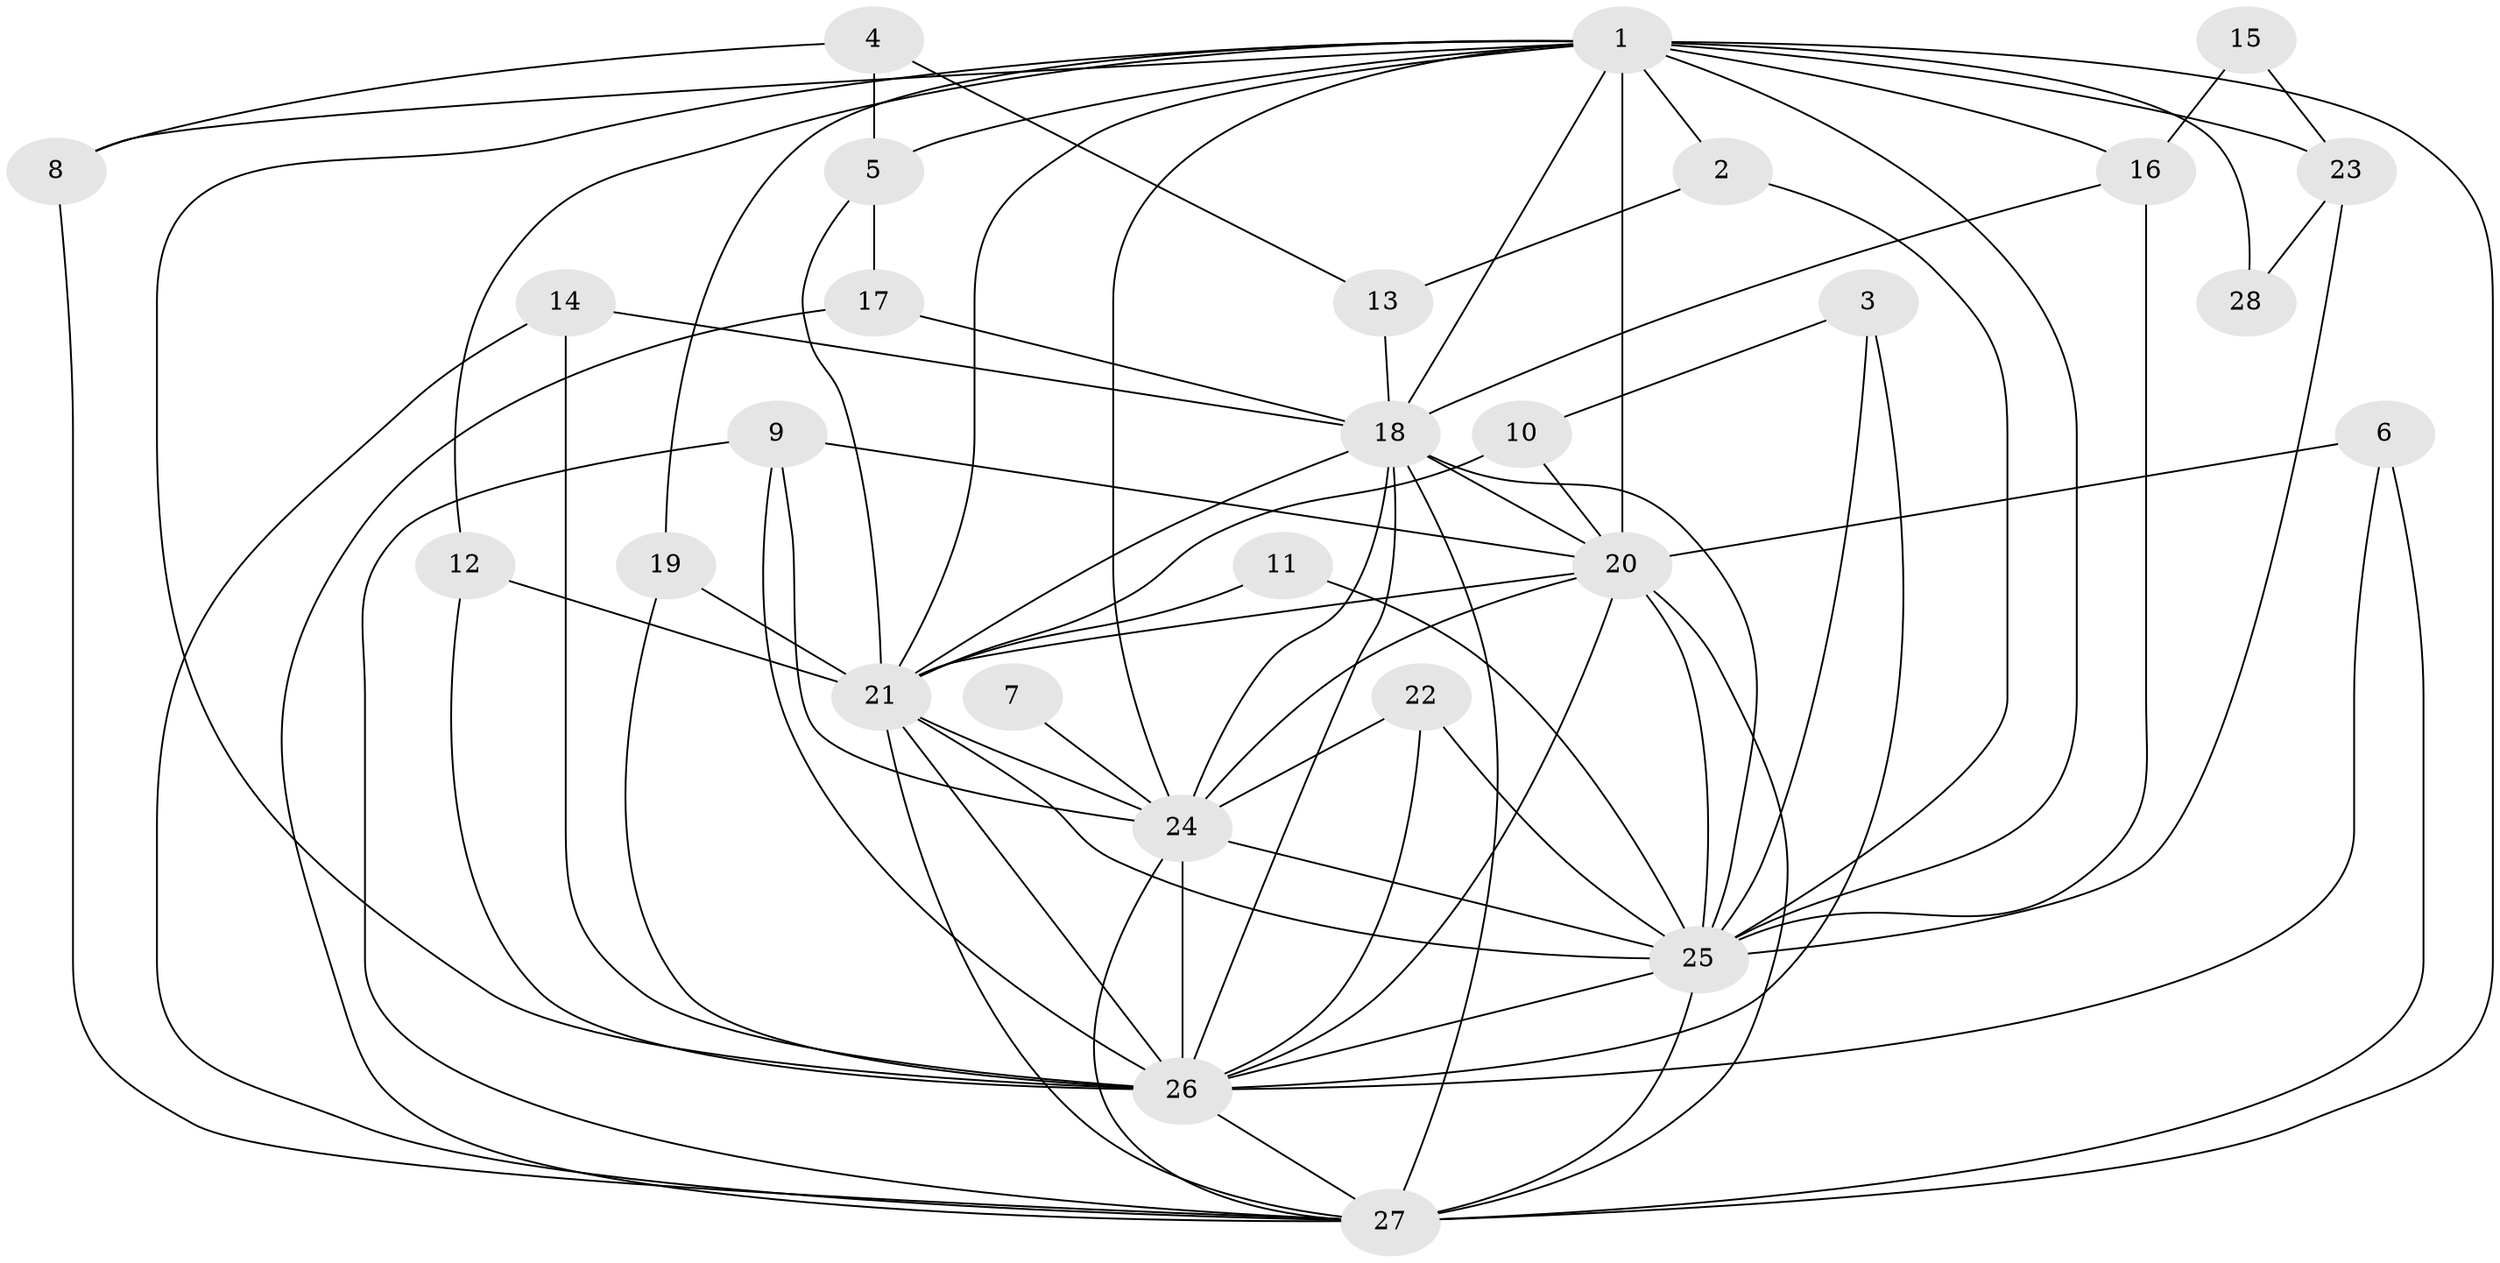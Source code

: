 // original degree distribution, {12: 0.03571428571428571, 13: 0.017857142857142856, 16: 0.017857142857142856, 15: 0.03571428571428571, 14: 0.017857142857142856, 20: 0.017857142857142856, 19: 0.03571428571428571, 3: 0.16071428571428573, 5: 0.03571428571428571, 4: 0.10714285714285714, 2: 0.5178571428571429}
// Generated by graph-tools (version 1.1) at 2025/01/03/09/25 03:01:27]
// undirected, 28 vertices, 78 edges
graph export_dot {
graph [start="1"]
  node [color=gray90,style=filled];
  1;
  2;
  3;
  4;
  5;
  6;
  7;
  8;
  9;
  10;
  11;
  12;
  13;
  14;
  15;
  16;
  17;
  18;
  19;
  20;
  21;
  22;
  23;
  24;
  25;
  26;
  27;
  28;
  1 -- 2 [weight=1.0];
  1 -- 5 [weight=1.0];
  1 -- 8 [weight=2.0];
  1 -- 12 [weight=1.0];
  1 -- 16 [weight=1.0];
  1 -- 18 [weight=2.0];
  1 -- 19 [weight=1.0];
  1 -- 20 [weight=6.0];
  1 -- 21 [weight=2.0];
  1 -- 23 [weight=2.0];
  1 -- 24 [weight=3.0];
  1 -- 25 [weight=2.0];
  1 -- 26 [weight=3.0];
  1 -- 27 [weight=2.0];
  1 -- 28 [weight=2.0];
  2 -- 13 [weight=1.0];
  2 -- 25 [weight=1.0];
  3 -- 10 [weight=1.0];
  3 -- 25 [weight=1.0];
  3 -- 26 [weight=1.0];
  4 -- 5 [weight=1.0];
  4 -- 8 [weight=1.0];
  4 -- 13 [weight=1.0];
  5 -- 17 [weight=1.0];
  5 -- 21 [weight=1.0];
  6 -- 20 [weight=1.0];
  6 -- 26 [weight=1.0];
  6 -- 27 [weight=1.0];
  7 -- 24 [weight=1.0];
  8 -- 27 [weight=1.0];
  9 -- 20 [weight=1.0];
  9 -- 24 [weight=1.0];
  9 -- 26 [weight=1.0];
  9 -- 27 [weight=1.0];
  10 -- 20 [weight=1.0];
  10 -- 21 [weight=1.0];
  11 -- 21 [weight=1.0];
  11 -- 25 [weight=1.0];
  12 -- 21 [weight=1.0];
  12 -- 26 [weight=2.0];
  13 -- 18 [weight=1.0];
  14 -- 18 [weight=1.0];
  14 -- 26 [weight=1.0];
  14 -- 27 [weight=1.0];
  15 -- 16 [weight=1.0];
  15 -- 23 [weight=1.0];
  16 -- 18 [weight=1.0];
  16 -- 25 [weight=1.0];
  17 -- 18 [weight=1.0];
  17 -- 27 [weight=1.0];
  18 -- 20 [weight=2.0];
  18 -- 21 [weight=1.0];
  18 -- 24 [weight=2.0];
  18 -- 25 [weight=2.0];
  18 -- 26 [weight=1.0];
  18 -- 27 [weight=1.0];
  19 -- 21 [weight=1.0];
  19 -- 26 [weight=1.0];
  20 -- 21 [weight=3.0];
  20 -- 24 [weight=2.0];
  20 -- 25 [weight=2.0];
  20 -- 26 [weight=2.0];
  20 -- 27 [weight=2.0];
  21 -- 24 [weight=1.0];
  21 -- 25 [weight=2.0];
  21 -- 26 [weight=1.0];
  21 -- 27 [weight=1.0];
  22 -- 24 [weight=1.0];
  22 -- 25 [weight=2.0];
  22 -- 26 [weight=1.0];
  23 -- 25 [weight=1.0];
  23 -- 28 [weight=1.0];
  24 -- 25 [weight=1.0];
  24 -- 26 [weight=1.0];
  24 -- 27 [weight=1.0];
  25 -- 26 [weight=2.0];
  25 -- 27 [weight=1.0];
  26 -- 27 [weight=1.0];
}

